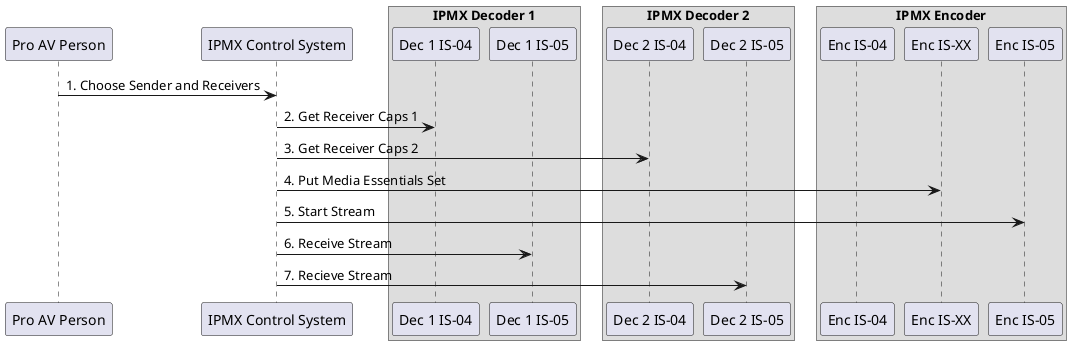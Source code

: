 @startuml
skinparam BoxPadding 10

participant "Pro AV Person"
participant "IPMX Control System"
box "IPMX Decoder 1"
participant "Dec 1 IS-04"
participant "Dec 1 IS-05"
end box
box "IPMX Decoder 2"
participant "Dec 2 IS-04"
participant "Dec 2 IS-05"
end box
box "IPMX Encoder"
participant "Enc IS-04"
participant "Enc IS-XX"
participant "Enc IS-05"
end box

"Pro AV Person" -> "IPMX Control System": 1. Choose Sender and Receivers
"IPMX Control System" -> "Dec 1 IS-04": 2. Get Receiver Caps 1
"IPMX Control System" -> "Dec 2 IS-04": 3. Get Receiver Caps 2
"IPMX Control System" -> "Enc IS-XX": 4. Put Media Essentials Set
"IPMX Control System" -> "Enc IS-05": 5. Start Stream
"IPMX Control System" -> "Dec 1 IS-05": 6. Receive Stream
"IPMX Control System" -> "Dec 2 IS-05": 7. Recieve Stream
@enduml
